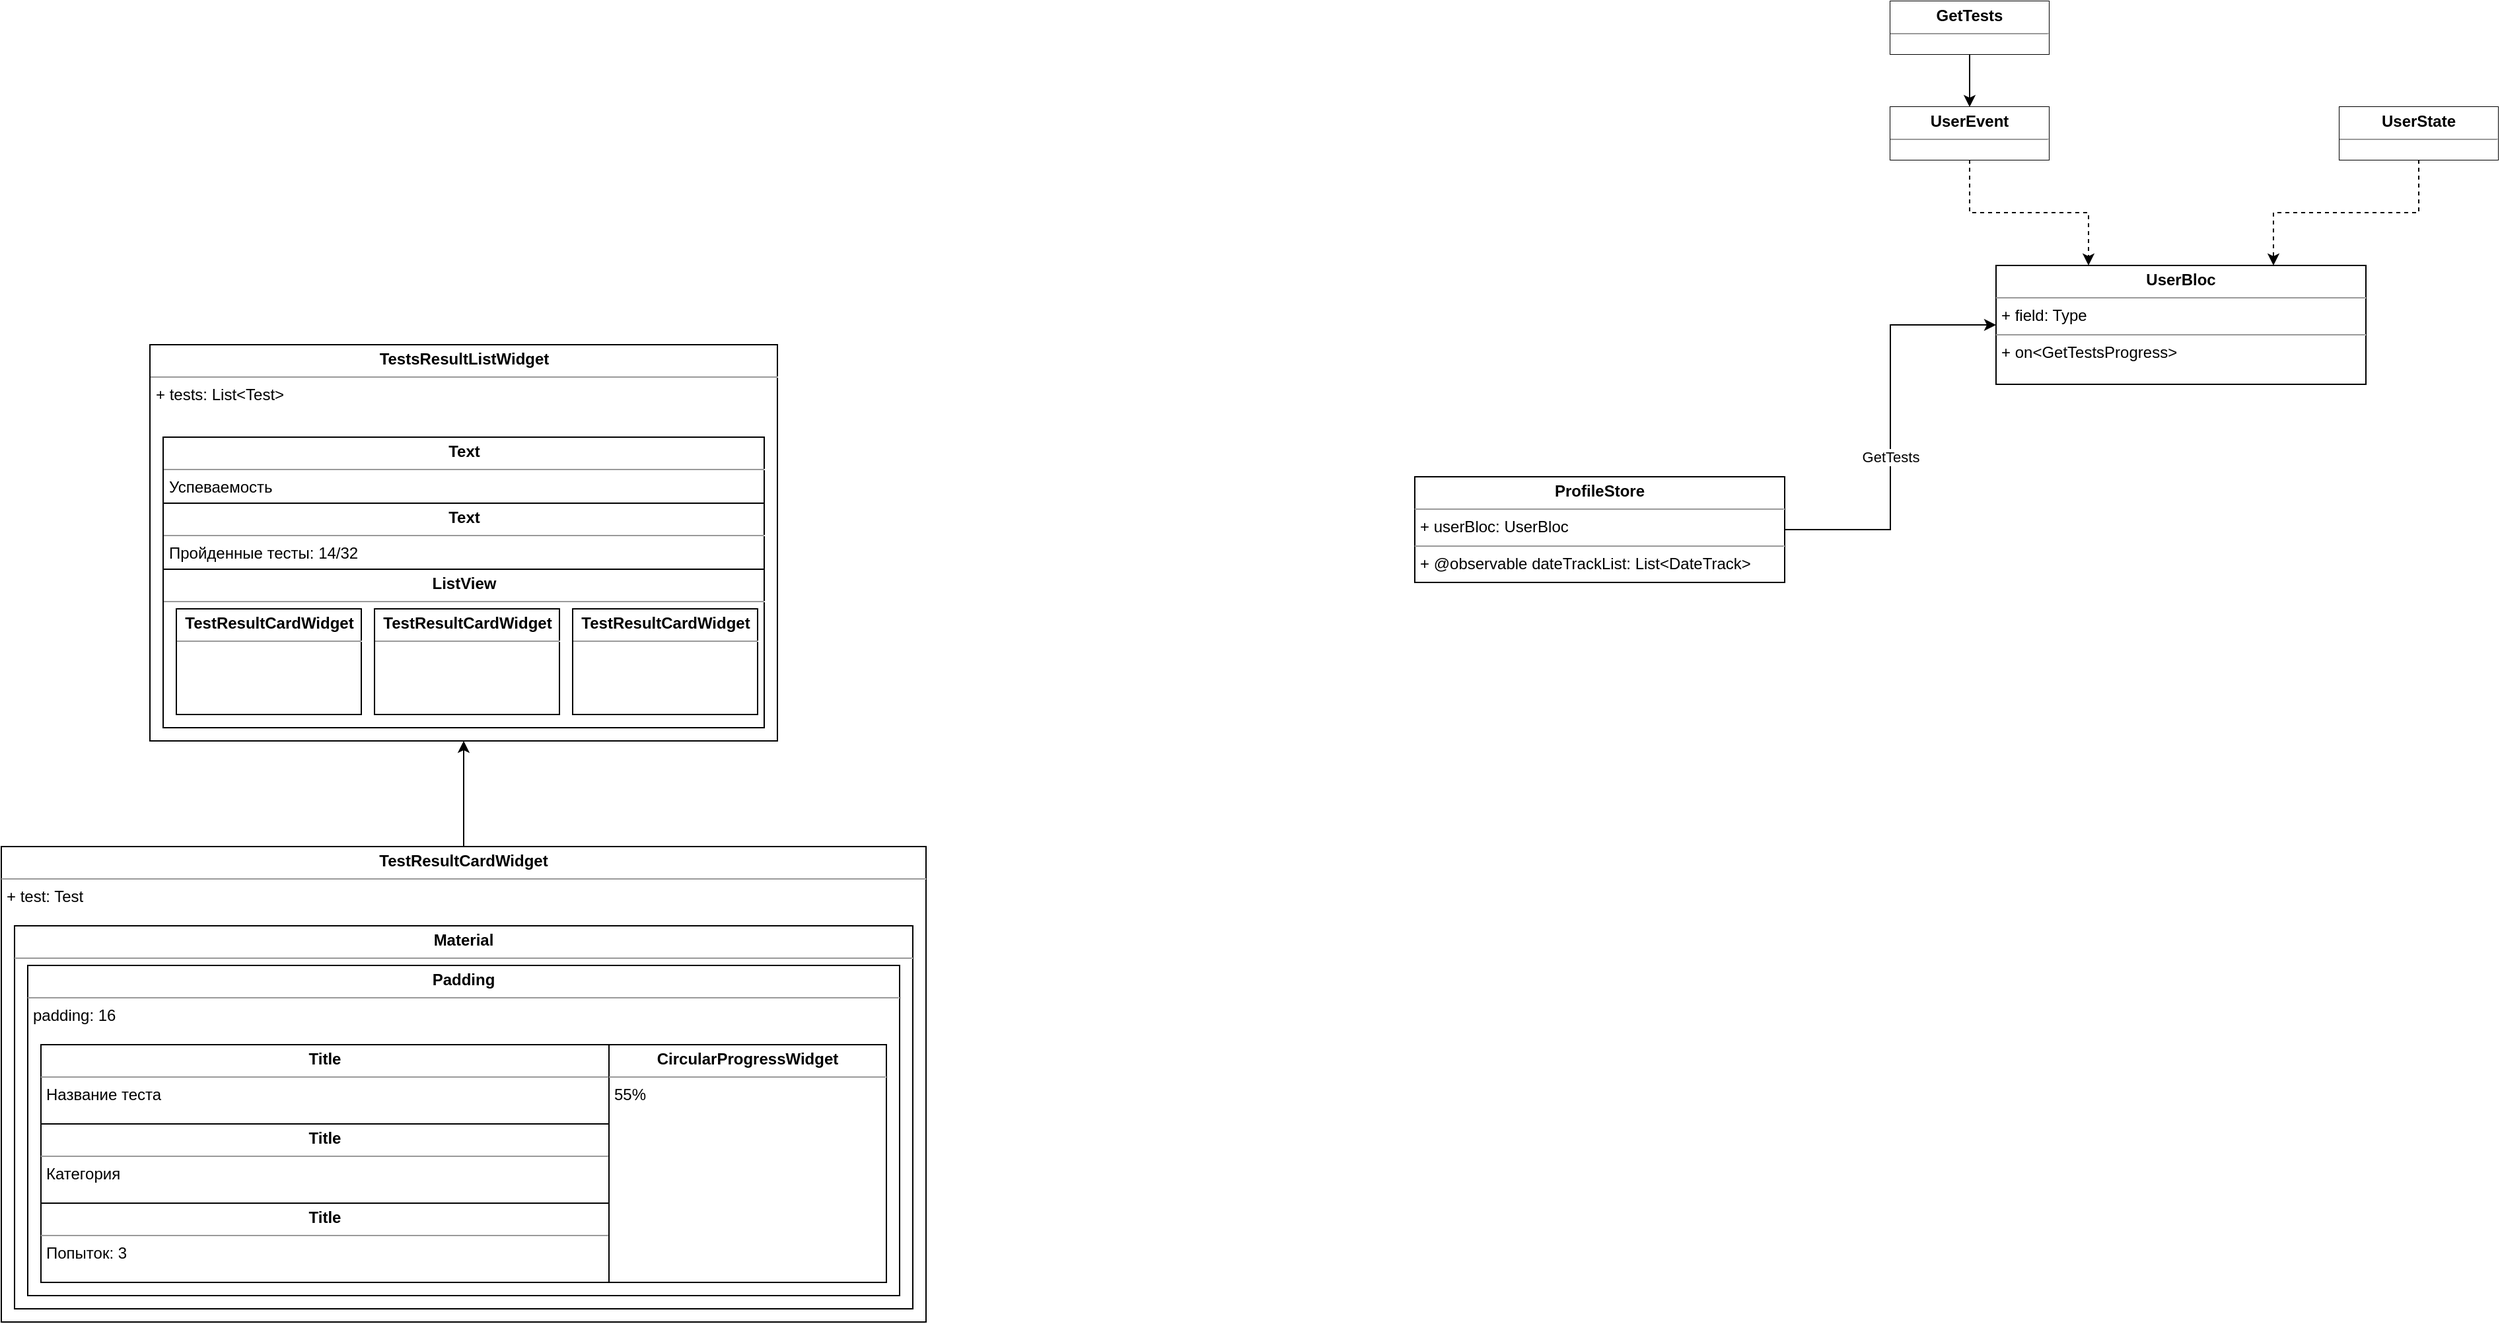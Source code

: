 <mxfile version="15.7.3" type="github">
  <diagram id="xYR68J1s75E41UTsU3Sb" name="Page-1">
    <mxGraphModel dx="2681" dy="1632" grid="1" gridSize="10" guides="1" tooltips="1" connect="1" arrows="1" fold="1" page="1" pageScale="1" pageWidth="850" pageHeight="1100" math="0" shadow="0">
      <root>
        <mxCell id="0" />
        <mxCell id="1" parent="0" />
        <mxCell id="9o35Me_9tluS2l3f0opZ-1" value="&lt;p style=&quot;margin: 0px ; margin-top: 4px ; text-align: center&quot;&gt;&lt;b&gt;UserBloc&lt;/b&gt;&lt;/p&gt;&lt;hr size=&quot;1&quot;&gt;&lt;p style=&quot;margin: 0px ; margin-left: 4px&quot;&gt;+ field: Type&lt;/p&gt;&lt;hr size=&quot;1&quot;&gt;&lt;p style=&quot;margin: 0px ; margin-left: 4px&quot;&gt;+ on&amp;lt;GetTestsProgress&amp;gt;&lt;/p&gt;" style="verticalAlign=top;align=left;overflow=fill;fontSize=12;fontFamily=Helvetica;html=1;" vertex="1" parent="1">
          <mxGeometry x="320" y="160" width="280" height="90" as="geometry" />
        </mxCell>
        <mxCell id="9o35Me_9tluS2l3f0opZ-6" style="edgeStyle=orthogonalEdgeStyle;rounded=0;orthogonalLoop=1;jettySize=auto;html=1;exitX=0.5;exitY=1;exitDx=0;exitDy=0;entryX=0.25;entryY=0;entryDx=0;entryDy=0;dashed=1;" edge="1" parent="1" source="9o35Me_9tluS2l3f0opZ-2" target="9o35Me_9tluS2l3f0opZ-1">
          <mxGeometry relative="1" as="geometry" />
        </mxCell>
        <mxCell id="9o35Me_9tluS2l3f0opZ-2" value="&lt;p style=&quot;margin: 0px ; margin-top: 4px ; text-align: center&quot;&gt;&lt;b&gt;UserEvent&lt;/b&gt;&lt;/p&gt;&lt;hr size=&quot;1&quot;&gt;&lt;p style=&quot;margin: 0px ; margin-left: 4px&quot;&gt;&lt;br&gt;&lt;/p&gt;" style="verticalAlign=top;align=left;overflow=fill;fontSize=12;fontFamily=Helvetica;html=1;fillColor=default;strokeColor=default;fontColor=default;labelBackgroundColor=default;" vertex="1" parent="1">
          <mxGeometry x="240" y="40" width="120" height="40" as="geometry" />
        </mxCell>
        <mxCell id="9o35Me_9tluS2l3f0opZ-7" style="edgeStyle=orthogonalEdgeStyle;rounded=0;orthogonalLoop=1;jettySize=auto;html=1;exitX=0.5;exitY=1;exitDx=0;exitDy=0;entryX=0.75;entryY=0;entryDx=0;entryDy=0;dashed=1;" edge="1" parent="1" source="9o35Me_9tluS2l3f0opZ-3" target="9o35Me_9tluS2l3f0opZ-1">
          <mxGeometry relative="1" as="geometry" />
        </mxCell>
        <mxCell id="9o35Me_9tluS2l3f0opZ-3" value="&lt;p style=&quot;margin: 0px ; margin-top: 4px ; text-align: center&quot;&gt;&lt;b&gt;UserState&lt;/b&gt;&lt;/p&gt;&lt;hr size=&quot;1&quot;&gt;&lt;p style=&quot;margin: 0px ; margin-left: 4px&quot;&gt;&lt;br&gt;&lt;/p&gt;" style="verticalAlign=top;align=left;overflow=fill;fontSize=12;fontFamily=Helvetica;html=1;fillColor=default;strokeColor=default;fontColor=default;labelBackgroundColor=default;" vertex="1" parent="1">
          <mxGeometry x="580" y="40" width="120" height="40" as="geometry" />
        </mxCell>
        <mxCell id="9o35Me_9tluS2l3f0opZ-10" style="edgeStyle=orthogonalEdgeStyle;rounded=0;orthogonalLoop=1;jettySize=auto;html=1;entryX=0.5;entryY=0;entryDx=0;entryDy=0;" edge="1" parent="1" source="9o35Me_9tluS2l3f0opZ-9" target="9o35Me_9tluS2l3f0opZ-2">
          <mxGeometry relative="1" as="geometry" />
        </mxCell>
        <mxCell id="9o35Me_9tluS2l3f0opZ-9" value="&lt;p style=&quot;margin: 0px ; margin-top: 4px ; text-align: center&quot;&gt;&lt;b&gt;GetTests&lt;/b&gt;&lt;/p&gt;&lt;hr size=&quot;1&quot;&gt;&lt;p style=&quot;margin: 0px ; margin-left: 4px&quot;&gt;&lt;br&gt;&lt;/p&gt;" style="verticalAlign=top;align=left;overflow=fill;fontSize=12;fontFamily=Helvetica;html=1;fillColor=default;strokeColor=default;fontColor=default;labelBackgroundColor=default;" vertex="1" parent="1">
          <mxGeometry x="240" y="-40" width="120" height="40" as="geometry" />
        </mxCell>
        <mxCell id="9o35Me_9tluS2l3f0opZ-12" style="edgeStyle=orthogonalEdgeStyle;rounded=0;orthogonalLoop=1;jettySize=auto;html=1;entryX=0;entryY=0.5;entryDx=0;entryDy=0;exitX=1;exitY=0.5;exitDx=0;exitDy=0;" edge="1" parent="1" source="9o35Me_9tluS2l3f0opZ-11" target="9o35Me_9tluS2l3f0opZ-1">
          <mxGeometry relative="1" as="geometry" />
        </mxCell>
        <mxCell id="9o35Me_9tluS2l3f0opZ-13" value="GetTests" style="edgeLabel;html=1;align=center;verticalAlign=middle;resizable=0;points=[];" vertex="1" connectable="0" parent="9o35Me_9tluS2l3f0opZ-12">
          <mxGeometry x="-0.143" relative="1" as="geometry">
            <mxPoint as="offset" />
          </mxGeometry>
        </mxCell>
        <mxCell id="9o35Me_9tluS2l3f0opZ-11" value="&lt;p style=&quot;margin: 0px ; margin-top: 4px ; text-align: center&quot;&gt;&lt;b&gt;ProfileStore&lt;/b&gt;&lt;/p&gt;&lt;hr size=&quot;1&quot;&gt;&lt;p style=&quot;margin: 0px ; margin-left: 4px&quot;&gt;+ userBloc: UserBloc&lt;/p&gt;&lt;hr size=&quot;1&quot;&gt;&lt;p style=&quot;margin: 0px ; margin-left: 4px&quot;&gt;+ @observable dateTrackList: List&amp;lt;DateTrack&amp;gt;&lt;/p&gt;" style="verticalAlign=top;align=left;overflow=fill;fontSize=12;fontFamily=Helvetica;html=1;" vertex="1" parent="1">
          <mxGeometry x="-120" y="320" width="280" height="80" as="geometry" />
        </mxCell>
        <mxCell id="9o35Me_9tluS2l3f0opZ-31" style="edgeStyle=orthogonalEdgeStyle;rounded=0;orthogonalLoop=1;jettySize=auto;html=1;entryX=0.5;entryY=1;entryDx=0;entryDy=0;" edge="1" parent="1" source="9o35Me_9tluS2l3f0opZ-14" target="9o35Me_9tluS2l3f0opZ-23">
          <mxGeometry relative="1" as="geometry" />
        </mxCell>
        <mxCell id="9o35Me_9tluS2l3f0opZ-14" value="&lt;p style=&quot;margin: 0px ; margin-top: 4px ; text-align: center&quot;&gt;&lt;b&gt;TestResultCardWidget&lt;/b&gt;&lt;/p&gt;&lt;hr size=&quot;1&quot;&gt;&lt;p style=&quot;margin: 0px ; margin-left: 4px&quot;&gt;+ test: Test&lt;br&gt;&lt;/p&gt;" style="verticalAlign=top;align=left;overflow=fill;fontSize=12;fontFamily=Helvetica;html=1;" vertex="1" parent="1">
          <mxGeometry x="-1190" y="600" width="700" height="360" as="geometry" />
        </mxCell>
        <mxCell id="9o35Me_9tluS2l3f0opZ-17" value="&lt;p style=&quot;margin: 0px ; margin-top: 4px ; text-align: center&quot;&gt;&lt;b&gt;Material&lt;/b&gt;&lt;/p&gt;&lt;hr size=&quot;1&quot;&gt;&lt;p style=&quot;margin: 0px ; margin-left: 4px&quot;&gt;&lt;br&gt;&lt;/p&gt;" style="verticalAlign=top;align=left;overflow=fill;fontSize=12;fontFamily=Helvetica;html=1;" vertex="1" parent="1">
          <mxGeometry x="-1180" y="660" width="680" height="290" as="geometry" />
        </mxCell>
        <mxCell id="9o35Me_9tluS2l3f0opZ-18" value="&lt;p style=&quot;margin: 0px ; margin-top: 4px ; text-align: center&quot;&gt;&lt;b&gt;Padding&lt;/b&gt;&lt;/p&gt;&lt;hr size=&quot;1&quot;&gt;&lt;p style=&quot;margin: 0px ; margin-left: 4px&quot;&gt;padding: 16&lt;br&gt;&lt;/p&gt;" style="verticalAlign=top;align=left;overflow=fill;fontSize=12;fontFamily=Helvetica;html=1;" vertex="1" parent="1">
          <mxGeometry x="-1170" y="690" width="660" height="250" as="geometry" />
        </mxCell>
        <mxCell id="9o35Me_9tluS2l3f0opZ-19" value="&lt;p style=&quot;margin: 0px ; margin-top: 4px ; text-align: center&quot;&gt;&lt;b&gt;Title&lt;/b&gt;&lt;/p&gt;&lt;hr size=&quot;1&quot;&gt;&lt;p style=&quot;margin: 0px ; margin-left: 4px&quot;&gt;Название теста&lt;br&gt;&lt;/p&gt;" style="verticalAlign=top;align=left;overflow=fill;fontSize=12;fontFamily=Helvetica;html=1;" vertex="1" parent="1">
          <mxGeometry x="-1160" y="750" width="430" height="60" as="geometry" />
        </mxCell>
        <mxCell id="9o35Me_9tluS2l3f0opZ-20" value="&lt;p style=&quot;margin: 0px ; margin-top: 4px ; text-align: center&quot;&gt;&lt;b&gt;Title&lt;/b&gt;&lt;/p&gt;&lt;hr size=&quot;1&quot;&gt;&lt;p style=&quot;margin: 0px ; margin-left: 4px&quot;&gt;Категория&lt;br&gt;&lt;/p&gt;" style="verticalAlign=top;align=left;overflow=fill;fontSize=12;fontFamily=Helvetica;html=1;" vertex="1" parent="1">
          <mxGeometry x="-1160" y="810" width="430" height="60" as="geometry" />
        </mxCell>
        <mxCell id="9o35Me_9tluS2l3f0opZ-21" value="&lt;p style=&quot;margin: 0px ; margin-top: 4px ; text-align: center&quot;&gt;&lt;b&gt;Title&lt;/b&gt;&lt;/p&gt;&lt;hr size=&quot;1&quot;&gt;&lt;p style=&quot;margin: 0px ; margin-left: 4px&quot;&gt;Попыток: 3&lt;br&gt;&lt;/p&gt;" style="verticalAlign=top;align=left;overflow=fill;fontSize=12;fontFamily=Helvetica;html=1;" vertex="1" parent="1">
          <mxGeometry x="-1160" y="870" width="430" height="60" as="geometry" />
        </mxCell>
        <mxCell id="9o35Me_9tluS2l3f0opZ-22" value="&lt;p style=&quot;margin: 0px ; margin-top: 4px ; text-align: center&quot;&gt;&lt;b&gt;CircularProgressWidget&lt;/b&gt;&lt;br&gt;&lt;/p&gt;&lt;hr size=&quot;1&quot;&gt;&lt;p style=&quot;margin: 0px ; margin-left: 4px&quot;&gt;55%&lt;br&gt;&lt;/p&gt;" style="verticalAlign=top;align=left;overflow=fill;fontSize=12;fontFamily=Helvetica;html=1;" vertex="1" parent="1">
          <mxGeometry x="-730" y="750" width="210" height="180" as="geometry" />
        </mxCell>
        <mxCell id="9o35Me_9tluS2l3f0opZ-23" value="&lt;p style=&quot;margin: 0px ; margin-top: 4px ; text-align: center&quot;&gt;&lt;b&gt;TestsResultListWidget&lt;/b&gt;&lt;/p&gt;&lt;hr size=&quot;1&quot;&gt;&lt;p style=&quot;margin: 0px ; margin-left: 4px&quot;&gt;+ tests: List&amp;lt;Test&amp;gt;&lt;br&gt;&lt;/p&gt;" style="verticalAlign=top;align=left;overflow=fill;fontSize=12;fontFamily=Helvetica;html=1;" vertex="1" parent="1">
          <mxGeometry x="-1077.5" y="220" width="475" height="300" as="geometry" />
        </mxCell>
        <mxCell id="9o35Me_9tluS2l3f0opZ-24" value="&lt;p style=&quot;margin: 0px ; margin-top: 4px ; text-align: center&quot;&gt;&lt;b&gt;Text&lt;/b&gt;&lt;/p&gt;&lt;hr size=&quot;1&quot;&gt;&lt;p style=&quot;margin: 0px ; margin-left: 4px&quot;&gt;Успеваемость&lt;br&gt;&lt;/p&gt;" style="verticalAlign=top;align=left;overflow=fill;fontSize=12;fontFamily=Helvetica;html=1;" vertex="1" parent="1">
          <mxGeometry x="-1067.5" y="290" width="455" height="50" as="geometry" />
        </mxCell>
        <mxCell id="9o35Me_9tluS2l3f0opZ-25" value="&lt;p style=&quot;margin: 0px ; margin-top: 4px ; text-align: center&quot;&gt;&lt;b&gt;Text&lt;/b&gt;&lt;/p&gt;&lt;hr size=&quot;1&quot;&gt;&lt;p style=&quot;margin: 0px ; margin-left: 4px&quot;&gt;Пройденные тесты: 14/32&lt;br&gt;&lt;/p&gt;" style="verticalAlign=top;align=left;overflow=fill;fontSize=12;fontFamily=Helvetica;html=1;" vertex="1" parent="1">
          <mxGeometry x="-1067.5" y="340" width="455" height="50" as="geometry" />
        </mxCell>
        <mxCell id="9o35Me_9tluS2l3f0opZ-26" value="&lt;p style=&quot;margin: 0px ; margin-top: 4px ; text-align: center&quot;&gt;&lt;b&gt;ListView&lt;/b&gt;&lt;/p&gt;&lt;hr size=&quot;1&quot;&gt;&lt;p style=&quot;margin: 0px ; margin-left: 4px&quot;&gt;&lt;br&gt;&lt;/p&gt;" style="verticalAlign=top;align=left;overflow=fill;fontSize=12;fontFamily=Helvetica;html=1;" vertex="1" parent="1">
          <mxGeometry x="-1067.5" y="390" width="455" height="120" as="geometry" />
        </mxCell>
        <mxCell id="9o35Me_9tluS2l3f0opZ-27" value="&lt;p style=&quot;margin: 0px ; margin-top: 4px ; text-align: center&quot;&gt;&lt;b&gt;TestResultCardWidget&lt;/b&gt;&lt;/p&gt;&lt;hr size=&quot;1&quot;&gt;&lt;p style=&quot;margin: 0px ; margin-left: 4px&quot;&gt;&lt;br&gt;&lt;/p&gt;" style="verticalAlign=top;align=left;overflow=fill;fontSize=12;fontFamily=Helvetica;html=1;" vertex="1" parent="1">
          <mxGeometry x="-1057.5" y="420" width="140" height="80" as="geometry" />
        </mxCell>
        <mxCell id="9o35Me_9tluS2l3f0opZ-28" value="&lt;p style=&quot;margin: 0px ; margin-top: 4px ; text-align: center&quot;&gt;&lt;b&gt;TestResultCardWidget&lt;/b&gt;&lt;/p&gt;&lt;hr size=&quot;1&quot;&gt;&lt;p style=&quot;margin: 0px ; margin-left: 4px&quot;&gt;&lt;br&gt;&lt;/p&gt;" style="verticalAlign=top;align=left;overflow=fill;fontSize=12;fontFamily=Helvetica;html=1;" vertex="1" parent="1">
          <mxGeometry x="-907.5" y="420" width="140" height="80" as="geometry" />
        </mxCell>
        <mxCell id="9o35Me_9tluS2l3f0opZ-29" value="&lt;p style=&quot;margin: 0px ; margin-top: 4px ; text-align: center&quot;&gt;&lt;b&gt;TestResultCardWidget&lt;/b&gt;&lt;/p&gt;&lt;hr size=&quot;1&quot;&gt;&lt;p style=&quot;margin: 0px ; margin-left: 4px&quot;&gt;&lt;br&gt;&lt;/p&gt;" style="verticalAlign=top;align=left;overflow=fill;fontSize=12;fontFamily=Helvetica;html=1;" vertex="1" parent="1">
          <mxGeometry x="-757.5" y="420" width="140" height="80" as="geometry" />
        </mxCell>
      </root>
    </mxGraphModel>
  </diagram>
</mxfile>
